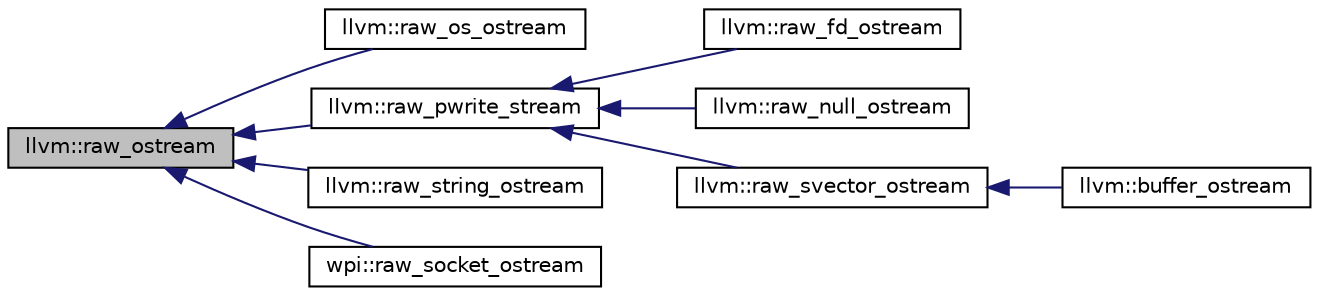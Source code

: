 digraph "llvm::raw_ostream"
{
  edge [fontname="Helvetica",fontsize="10",labelfontname="Helvetica",labelfontsize="10"];
  node [fontname="Helvetica",fontsize="10",shape=record];
  rankdir="LR";
  Node1 [label="llvm::raw_ostream",height=0.2,width=0.4,color="black", fillcolor="grey75", style="filled", fontcolor="black"];
  Node1 -> Node2 [dir="back",color="midnightblue",fontsize="10",style="solid",fontname="Helvetica"];
  Node2 [label="llvm::raw_os_ostream",height=0.2,width=0.4,color="black", fillcolor="white", style="filled",URL="$classllvm_1_1raw__os__ostream.html",tooltip="raw_os_ostream - A raw_ostream that writes to an std::ostream. "];
  Node1 -> Node3 [dir="back",color="midnightblue",fontsize="10",style="solid",fontname="Helvetica"];
  Node3 [label="llvm::raw_pwrite_stream",height=0.2,width=0.4,color="black", fillcolor="white", style="filled",URL="$classllvm_1_1raw__pwrite__stream.html",tooltip="An abstract base class for streams implementations that also support a pwrite operation. "];
  Node3 -> Node4 [dir="back",color="midnightblue",fontsize="10",style="solid",fontname="Helvetica"];
  Node4 [label="llvm::raw_fd_ostream",height=0.2,width=0.4,color="black", fillcolor="white", style="filled",URL="$classllvm_1_1raw__fd__ostream.html",tooltip="A raw_ostream that writes to a file descriptor. "];
  Node3 -> Node5 [dir="back",color="midnightblue",fontsize="10",style="solid",fontname="Helvetica"];
  Node5 [label="llvm::raw_null_ostream",height=0.2,width=0.4,color="black", fillcolor="white", style="filled",URL="$classllvm_1_1raw__null__ostream.html",tooltip="A raw_ostream that discards all output. "];
  Node3 -> Node6 [dir="back",color="midnightblue",fontsize="10",style="solid",fontname="Helvetica"];
  Node6 [label="llvm::raw_svector_ostream",height=0.2,width=0.4,color="black", fillcolor="white", style="filled",URL="$classllvm_1_1raw__svector__ostream.html",tooltip="A raw_ostream that writes to an SmallVector or SmallString. "];
  Node6 -> Node7 [dir="back",color="midnightblue",fontsize="10",style="solid",fontname="Helvetica"];
  Node7 [label="llvm::buffer_ostream",height=0.2,width=0.4,color="black", fillcolor="white", style="filled",URL="$classllvm_1_1buffer__ostream.html"];
  Node1 -> Node8 [dir="back",color="midnightblue",fontsize="10",style="solid",fontname="Helvetica"];
  Node8 [label="llvm::raw_string_ostream",height=0.2,width=0.4,color="black", fillcolor="white", style="filled",URL="$classllvm_1_1raw__string__ostream.html",tooltip="A raw_ostream that writes to an std::string. "];
  Node1 -> Node9 [dir="back",color="midnightblue",fontsize="10",style="solid",fontname="Helvetica"];
  Node9 [label="wpi::raw_socket_ostream",height=0.2,width=0.4,color="black", fillcolor="white", style="filled",URL="$classwpi_1_1raw__socket__ostream.html"];
}
